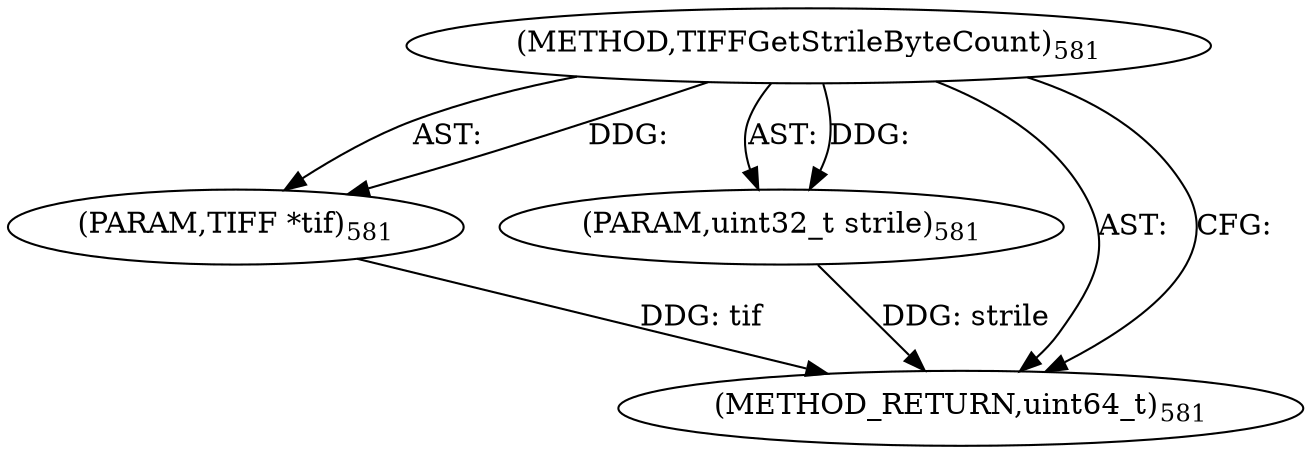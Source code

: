 digraph "TIFFGetStrileByteCount" {  
"9269" [label = <(METHOD,TIFFGetStrileByteCount)<SUB>581</SUB>> ]
"9270" [label = <(PARAM,TIFF *tif)<SUB>581</SUB>> ]
"9271" [label = <(PARAM,uint32_t strile)<SUB>581</SUB>> ]
"9272" [label = <(METHOD_RETURN,uint64_t)<SUB>581</SUB>> ]
  "9269" -> "9270"  [ label = "AST: "] 
  "9269" -> "9271"  [ label = "AST: "] 
  "9269" -> "9272"  [ label = "AST: "] 
  "9269" -> "9272"  [ label = "CFG: "] 
  "9270" -> "9272"  [ label = "DDG: tif"] 
  "9271" -> "9272"  [ label = "DDG: strile"] 
  "9269" -> "9270"  [ label = "DDG: "] 
  "9269" -> "9271"  [ label = "DDG: "] 
}
